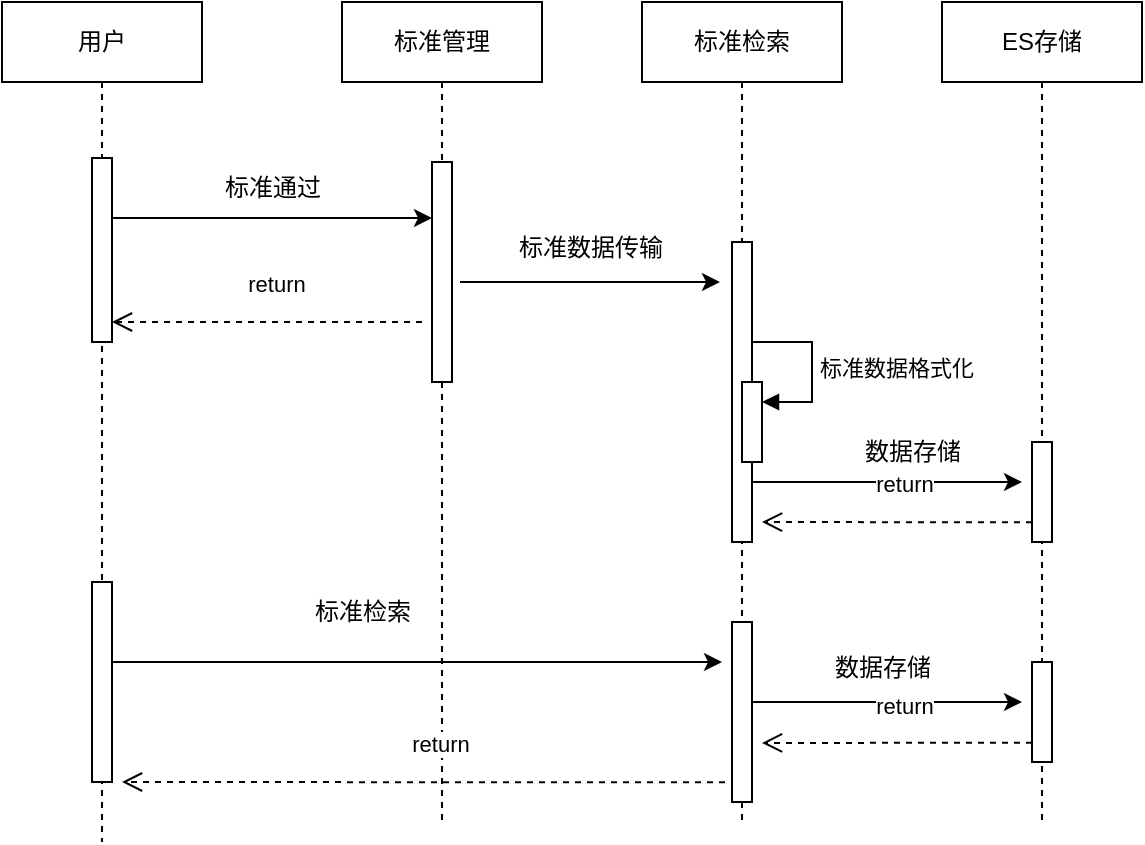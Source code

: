 <mxfile version="21.5.0" type="github">
  <diagram name="第 1 页" id="ML9bKAefyUrUhUsk4Lbq">
    <mxGraphModel dx="1050" dy="517" grid="1" gridSize="10" guides="1" tooltips="1" connect="1" arrows="1" fold="1" page="1" pageScale="1" pageWidth="827" pageHeight="1169" math="0" shadow="0">
      <root>
        <mxCell id="0" />
        <mxCell id="1" parent="0" />
        <mxCell id="nKvcr4VWRUPyPT7Dwx2N-11" value="" style="endArrow=classic;html=1;rounded=0;" edge="1" parent="1">
          <mxGeometry width="50" height="50" relative="1" as="geometry">
            <mxPoint x="175" y="178" as="sourcePoint" />
            <mxPoint x="335" y="178" as="targetPoint" />
          </mxGeometry>
        </mxCell>
        <mxCell id="nKvcr4VWRUPyPT7Dwx2N-14" value="标准管理" style="shape=umlLifeline;perimeter=lifelinePerimeter;whiteSpace=wrap;html=1;container=1;dropTarget=0;collapsible=0;recursiveResize=0;outlineConnect=0;portConstraint=eastwest;newEdgeStyle={&quot;edgeStyle&quot;:&quot;elbowEdgeStyle&quot;,&quot;elbow&quot;:&quot;vertical&quot;,&quot;curved&quot;:0,&quot;rounded&quot;:0};" vertex="1" parent="1">
          <mxGeometry x="290" y="70" width="100" height="410" as="geometry" />
        </mxCell>
        <mxCell id="nKvcr4VWRUPyPT7Dwx2N-15" value="" style="html=1;points=[];perimeter=orthogonalPerimeter;outlineConnect=0;targetShapes=umlLifeline;portConstraint=eastwest;newEdgeStyle={&quot;edgeStyle&quot;:&quot;elbowEdgeStyle&quot;,&quot;elbow&quot;:&quot;vertical&quot;,&quot;curved&quot;:0,&quot;rounded&quot;:0};" vertex="1" parent="nKvcr4VWRUPyPT7Dwx2N-14">
          <mxGeometry x="45" y="80" width="10" height="110" as="geometry" />
        </mxCell>
        <mxCell id="nKvcr4VWRUPyPT7Dwx2N-16" value="标准通过" style="text;html=1;align=center;verticalAlign=middle;resizable=0;points=[];autosize=1;strokeColor=none;fillColor=none;" vertex="1" parent="1">
          <mxGeometry x="220" y="148" width="70" height="30" as="geometry" />
        </mxCell>
        <mxCell id="nKvcr4VWRUPyPT7Dwx2N-17" value="标准检索" style="shape=umlLifeline;perimeter=lifelinePerimeter;whiteSpace=wrap;html=1;container=1;dropTarget=0;collapsible=0;recursiveResize=0;outlineConnect=0;portConstraint=eastwest;newEdgeStyle={&quot;edgeStyle&quot;:&quot;elbowEdgeStyle&quot;,&quot;elbow&quot;:&quot;vertical&quot;,&quot;curved&quot;:0,&quot;rounded&quot;:0};" vertex="1" parent="1">
          <mxGeometry x="440" y="70" width="100" height="410" as="geometry" />
        </mxCell>
        <mxCell id="nKvcr4VWRUPyPT7Dwx2N-18" value="" style="html=1;points=[];perimeter=orthogonalPerimeter;outlineConnect=0;targetShapes=umlLifeline;portConstraint=eastwest;newEdgeStyle={&quot;edgeStyle&quot;:&quot;elbowEdgeStyle&quot;,&quot;elbow&quot;:&quot;vertical&quot;,&quot;curved&quot;:0,&quot;rounded&quot;:0};" vertex="1" parent="nKvcr4VWRUPyPT7Dwx2N-17">
          <mxGeometry x="45" y="120" width="10" height="150" as="geometry" />
        </mxCell>
        <mxCell id="nKvcr4VWRUPyPT7Dwx2N-33" value="" style="html=1;points=[];perimeter=orthogonalPerimeter;outlineConnect=0;targetShapes=umlLifeline;portConstraint=eastwest;newEdgeStyle={&quot;edgeStyle&quot;:&quot;elbowEdgeStyle&quot;,&quot;elbow&quot;:&quot;vertical&quot;,&quot;curved&quot;:0,&quot;rounded&quot;:0};" vertex="1" parent="nKvcr4VWRUPyPT7Dwx2N-17">
          <mxGeometry x="50" y="190" width="10" height="40" as="geometry" />
        </mxCell>
        <mxCell id="nKvcr4VWRUPyPT7Dwx2N-34" value="标准数据格式化" style="html=1;align=left;spacingLeft=2;endArrow=block;rounded=0;edgeStyle=orthogonalEdgeStyle;curved=0;rounded=0;" edge="1" target="nKvcr4VWRUPyPT7Dwx2N-33" parent="nKvcr4VWRUPyPT7Dwx2N-17">
          <mxGeometry relative="1" as="geometry">
            <mxPoint x="55" y="170" as="sourcePoint" />
            <Array as="points">
              <mxPoint x="85" y="200" />
            </Array>
          </mxGeometry>
        </mxCell>
        <mxCell id="nKvcr4VWRUPyPT7Dwx2N-49" value="" style="html=1;points=[];perimeter=orthogonalPerimeter;outlineConnect=0;targetShapes=umlLifeline;portConstraint=eastwest;newEdgeStyle={&quot;edgeStyle&quot;:&quot;elbowEdgeStyle&quot;,&quot;elbow&quot;:&quot;vertical&quot;,&quot;curved&quot;:0,&quot;rounded&quot;:0};" vertex="1" parent="nKvcr4VWRUPyPT7Dwx2N-17">
          <mxGeometry x="45" y="310" width="10" height="90" as="geometry" />
        </mxCell>
        <mxCell id="nKvcr4VWRUPyPT7Dwx2N-32" value="标准数据传输" style="text;html=1;align=center;verticalAlign=middle;resizable=0;points=[];autosize=1;strokeColor=none;fillColor=none;" vertex="1" parent="1">
          <mxGeometry x="364" y="178" width="100" height="30" as="geometry" />
        </mxCell>
        <mxCell id="nKvcr4VWRUPyPT7Dwx2N-37" value="return" style="html=1;verticalAlign=bottom;endArrow=open;dashed=1;endSize=8;edgeStyle=elbowEdgeStyle;elbow=vertical;curved=0;rounded=0;" edge="1" parent="1" target="nKvcr4VWRUPyPT7Dwx2N-39">
          <mxGeometry x="-0.051" y="-10" relative="1" as="geometry">
            <mxPoint x="330" y="230" as="sourcePoint" />
            <mxPoint x="140" y="230" as="targetPoint" />
            <mxPoint as="offset" />
          </mxGeometry>
        </mxCell>
        <mxCell id="nKvcr4VWRUPyPT7Dwx2N-38" value="用户" style="shape=umlLifeline;perimeter=lifelinePerimeter;whiteSpace=wrap;html=1;container=1;dropTarget=0;collapsible=0;recursiveResize=0;outlineConnect=0;portConstraint=eastwest;newEdgeStyle={&quot;edgeStyle&quot;:&quot;elbowEdgeStyle&quot;,&quot;elbow&quot;:&quot;vertical&quot;,&quot;curved&quot;:0,&quot;rounded&quot;:0};" vertex="1" parent="1">
          <mxGeometry x="120" y="70" width="100" height="420" as="geometry" />
        </mxCell>
        <mxCell id="nKvcr4VWRUPyPT7Dwx2N-39" value="" style="html=1;points=[];perimeter=orthogonalPerimeter;outlineConnect=0;targetShapes=umlLifeline;portConstraint=eastwest;newEdgeStyle={&quot;edgeStyle&quot;:&quot;elbowEdgeStyle&quot;,&quot;elbow&quot;:&quot;vertical&quot;,&quot;curved&quot;:0,&quot;rounded&quot;:0};" vertex="1" parent="nKvcr4VWRUPyPT7Dwx2N-38">
          <mxGeometry x="45" y="78" width="10" height="92" as="geometry" />
        </mxCell>
        <mxCell id="nKvcr4VWRUPyPT7Dwx2N-48" value="" style="html=1;points=[];perimeter=orthogonalPerimeter;outlineConnect=0;targetShapes=umlLifeline;portConstraint=eastwest;newEdgeStyle={&quot;edgeStyle&quot;:&quot;elbowEdgeStyle&quot;,&quot;elbow&quot;:&quot;vertical&quot;,&quot;curved&quot;:0,&quot;rounded&quot;:0};" vertex="1" parent="nKvcr4VWRUPyPT7Dwx2N-38">
          <mxGeometry x="45" y="290" width="10" height="100" as="geometry" />
        </mxCell>
        <mxCell id="nKvcr4VWRUPyPT7Dwx2N-40" value="ES存储" style="shape=umlLifeline;perimeter=lifelinePerimeter;whiteSpace=wrap;html=1;container=1;dropTarget=0;collapsible=0;recursiveResize=0;outlineConnect=0;portConstraint=eastwest;newEdgeStyle={&quot;edgeStyle&quot;:&quot;elbowEdgeStyle&quot;,&quot;elbow&quot;:&quot;vertical&quot;,&quot;curved&quot;:0,&quot;rounded&quot;:0};" vertex="1" parent="1">
          <mxGeometry x="590" y="70" width="100" height="410" as="geometry" />
        </mxCell>
        <mxCell id="nKvcr4VWRUPyPT7Dwx2N-41" value="" style="html=1;points=[];perimeter=orthogonalPerimeter;outlineConnect=0;targetShapes=umlLifeline;portConstraint=eastwest;newEdgeStyle={&quot;edgeStyle&quot;:&quot;elbowEdgeStyle&quot;,&quot;elbow&quot;:&quot;vertical&quot;,&quot;curved&quot;:0,&quot;rounded&quot;:0};" vertex="1" parent="nKvcr4VWRUPyPT7Dwx2N-40">
          <mxGeometry x="45" y="220" width="10" height="50" as="geometry" />
        </mxCell>
        <mxCell id="nKvcr4VWRUPyPT7Dwx2N-53" value="" style="html=1;points=[];perimeter=orthogonalPerimeter;outlineConnect=0;targetShapes=umlLifeline;portConstraint=eastwest;newEdgeStyle={&quot;edgeStyle&quot;:&quot;elbowEdgeStyle&quot;,&quot;elbow&quot;:&quot;vertical&quot;,&quot;curved&quot;:0,&quot;rounded&quot;:0};" vertex="1" parent="nKvcr4VWRUPyPT7Dwx2N-40">
          <mxGeometry x="45" y="330" width="10" height="50" as="geometry" />
        </mxCell>
        <mxCell id="nKvcr4VWRUPyPT7Dwx2N-44" style="edgeStyle=elbowEdgeStyle;rounded=0;orthogonalLoop=1;jettySize=auto;html=1;elbow=vertical;curved=0;" edge="1" parent="1">
          <mxGeometry relative="1" as="geometry">
            <mxPoint x="495" y="309.999" as="sourcePoint" />
            <mxPoint x="630" y="310" as="targetPoint" />
          </mxGeometry>
        </mxCell>
        <mxCell id="nKvcr4VWRUPyPT7Dwx2N-45" value="数据存储" style="text;html=1;align=center;verticalAlign=middle;resizable=0;points=[];autosize=1;strokeColor=none;fillColor=none;" vertex="1" parent="1">
          <mxGeometry x="540" y="280" width="70" height="30" as="geometry" />
        </mxCell>
        <mxCell id="nKvcr4VWRUPyPT7Dwx2N-47" value="return" style="html=1;verticalAlign=bottom;endArrow=open;dashed=1;endSize=8;edgeStyle=elbowEdgeStyle;elbow=vertical;curved=0;rounded=0;" edge="1" parent="1">
          <mxGeometry x="-0.051" y="-10" relative="1" as="geometry">
            <mxPoint x="635" y="330.17" as="sourcePoint" />
            <mxPoint x="500" y="330" as="targetPoint" />
            <mxPoint as="offset" />
          </mxGeometry>
        </mxCell>
        <mxCell id="nKvcr4VWRUPyPT7Dwx2N-51" style="edgeStyle=elbowEdgeStyle;rounded=0;orthogonalLoop=1;jettySize=auto;html=1;elbow=vertical;curved=0;" edge="1" parent="1">
          <mxGeometry relative="1" as="geometry">
            <mxPoint x="175" y="399.997" as="sourcePoint" />
            <mxPoint x="480" y="400" as="targetPoint" />
          </mxGeometry>
        </mxCell>
        <mxCell id="nKvcr4VWRUPyPT7Dwx2N-52" value="标准检索" style="text;html=1;align=center;verticalAlign=middle;resizable=0;points=[];autosize=1;strokeColor=none;fillColor=none;" vertex="1" parent="1">
          <mxGeometry x="265" y="360" width="70" height="30" as="geometry" />
        </mxCell>
        <mxCell id="nKvcr4VWRUPyPT7Dwx2N-55" style="edgeStyle=elbowEdgeStyle;rounded=0;orthogonalLoop=1;jettySize=auto;html=1;elbow=vertical;curved=0;" edge="1" parent="1" source="nKvcr4VWRUPyPT7Dwx2N-49">
          <mxGeometry relative="1" as="geometry">
            <mxPoint x="630" y="420" as="targetPoint" />
          </mxGeometry>
        </mxCell>
        <mxCell id="nKvcr4VWRUPyPT7Dwx2N-56" value="数据存储" style="text;html=1;align=center;verticalAlign=middle;resizable=0;points=[];autosize=1;strokeColor=none;fillColor=none;" vertex="1" parent="1">
          <mxGeometry x="525" y="388" width="70" height="30" as="geometry" />
        </mxCell>
        <mxCell id="nKvcr4VWRUPyPT7Dwx2N-57" value="return" style="html=1;verticalAlign=bottom;endArrow=open;dashed=1;endSize=8;edgeStyle=elbowEdgeStyle;elbow=vertical;curved=0;rounded=0;" edge="1" parent="1">
          <mxGeometry x="-0.051" y="-10" relative="1" as="geometry">
            <mxPoint x="635" y="440.34" as="sourcePoint" />
            <mxPoint x="500" y="440.17" as="targetPoint" />
            <mxPoint as="offset" />
          </mxGeometry>
        </mxCell>
        <mxCell id="nKvcr4VWRUPyPT7Dwx2N-58" value="return" style="html=1;verticalAlign=bottom;endArrow=open;dashed=1;endSize=8;edgeStyle=elbowEdgeStyle;elbow=vertical;curved=0;rounded=0;" edge="1" parent="1">
          <mxGeometry x="-0.051" y="-10" relative="1" as="geometry">
            <mxPoint x="481.5" y="460.17" as="sourcePoint" />
            <mxPoint x="180" y="460" as="targetPoint" />
            <mxPoint as="offset" />
          </mxGeometry>
        </mxCell>
        <mxCell id="nKvcr4VWRUPyPT7Dwx2N-59" value="" style="endArrow=classic;html=1;rounded=0;" edge="1" parent="1">
          <mxGeometry width="50" height="50" relative="1" as="geometry">
            <mxPoint x="349" y="210" as="sourcePoint" />
            <mxPoint x="479" y="210" as="targetPoint" />
          </mxGeometry>
        </mxCell>
      </root>
    </mxGraphModel>
  </diagram>
</mxfile>
